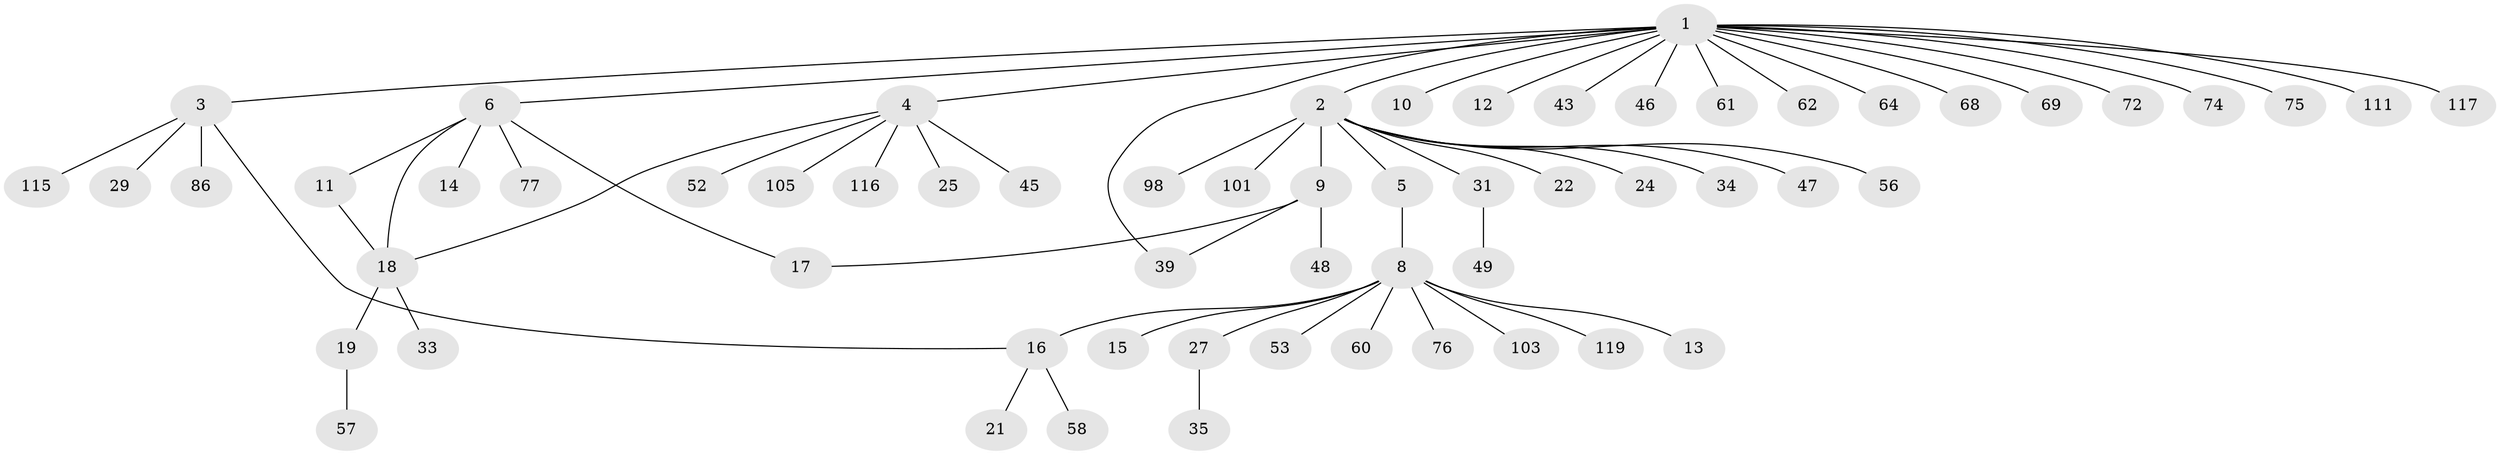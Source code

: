 // original degree distribution, {20: 0.00819672131147541, 11: 0.00819672131147541, 5: 0.01639344262295082, 6: 0.040983606557377046, 2: 0.16393442622950818, 10: 0.00819672131147541, 4: 0.07377049180327869, 1: 0.6229508196721312, 3: 0.05737704918032787}
// Generated by graph-tools (version 1.1) at 2025/14/03/09/25 04:14:43]
// undirected, 61 vertices, 65 edges
graph export_dot {
graph [start="1"]
  node [color=gray90,style=filled];
  1;
  2;
  3 [super="+7"];
  4 [super="+20+23"];
  5 [super="+36+107+108+65"];
  6;
  8;
  9 [super="+63+41"];
  10;
  11 [super="+94+85+121+122"];
  12 [super="+71"];
  13;
  14;
  15;
  16;
  17;
  18 [super="+28+26+30"];
  19;
  21 [super="+37"];
  22 [super="+38"];
  24 [super="+81"];
  25 [super="+106+44"];
  27 [super="+42+54"];
  29 [super="+120"];
  31 [super="+96"];
  33;
  34;
  35;
  39 [super="+88"];
  43;
  45;
  46;
  47;
  48 [super="+95+50+55"];
  49 [super="+99"];
  52;
  53;
  56 [super="+59"];
  57 [super="+113+78"];
  58;
  60;
  61;
  62 [super="+90"];
  64;
  68 [super="+70+80"];
  69;
  72;
  74;
  75;
  76;
  77;
  86;
  98;
  101;
  103;
  105;
  111;
  115;
  116;
  117;
  119;
  1 -- 2;
  1 -- 3;
  1 -- 4 [weight=2];
  1 -- 6;
  1 -- 10;
  1 -- 12;
  1 -- 39;
  1 -- 43;
  1 -- 46;
  1 -- 61;
  1 -- 62;
  1 -- 64;
  1 -- 68;
  1 -- 69;
  1 -- 72;
  1 -- 74;
  1 -- 75;
  1 -- 111;
  1 -- 117;
  2 -- 5;
  2 -- 9;
  2 -- 22;
  2 -- 24;
  2 -- 31;
  2 -- 34;
  2 -- 47;
  2 -- 56;
  2 -- 98;
  2 -- 101;
  3 -- 16;
  3 -- 86;
  3 -- 115;
  3 -- 29;
  4 -- 25;
  4 -- 116;
  4 -- 105;
  4 -- 45;
  4 -- 52;
  4 -- 18;
  5 -- 8;
  6 -- 11;
  6 -- 14;
  6 -- 17;
  6 -- 18;
  6 -- 77;
  8 -- 13;
  8 -- 15;
  8 -- 16;
  8 -- 27;
  8 -- 53;
  8 -- 60;
  8 -- 76;
  8 -- 103;
  8 -- 119;
  9 -- 48;
  9 -- 17;
  9 -- 39;
  11 -- 18;
  16 -- 21;
  16 -- 58;
  18 -- 19;
  18 -- 33;
  19 -- 57;
  27 -- 35;
  31 -- 49;
}
